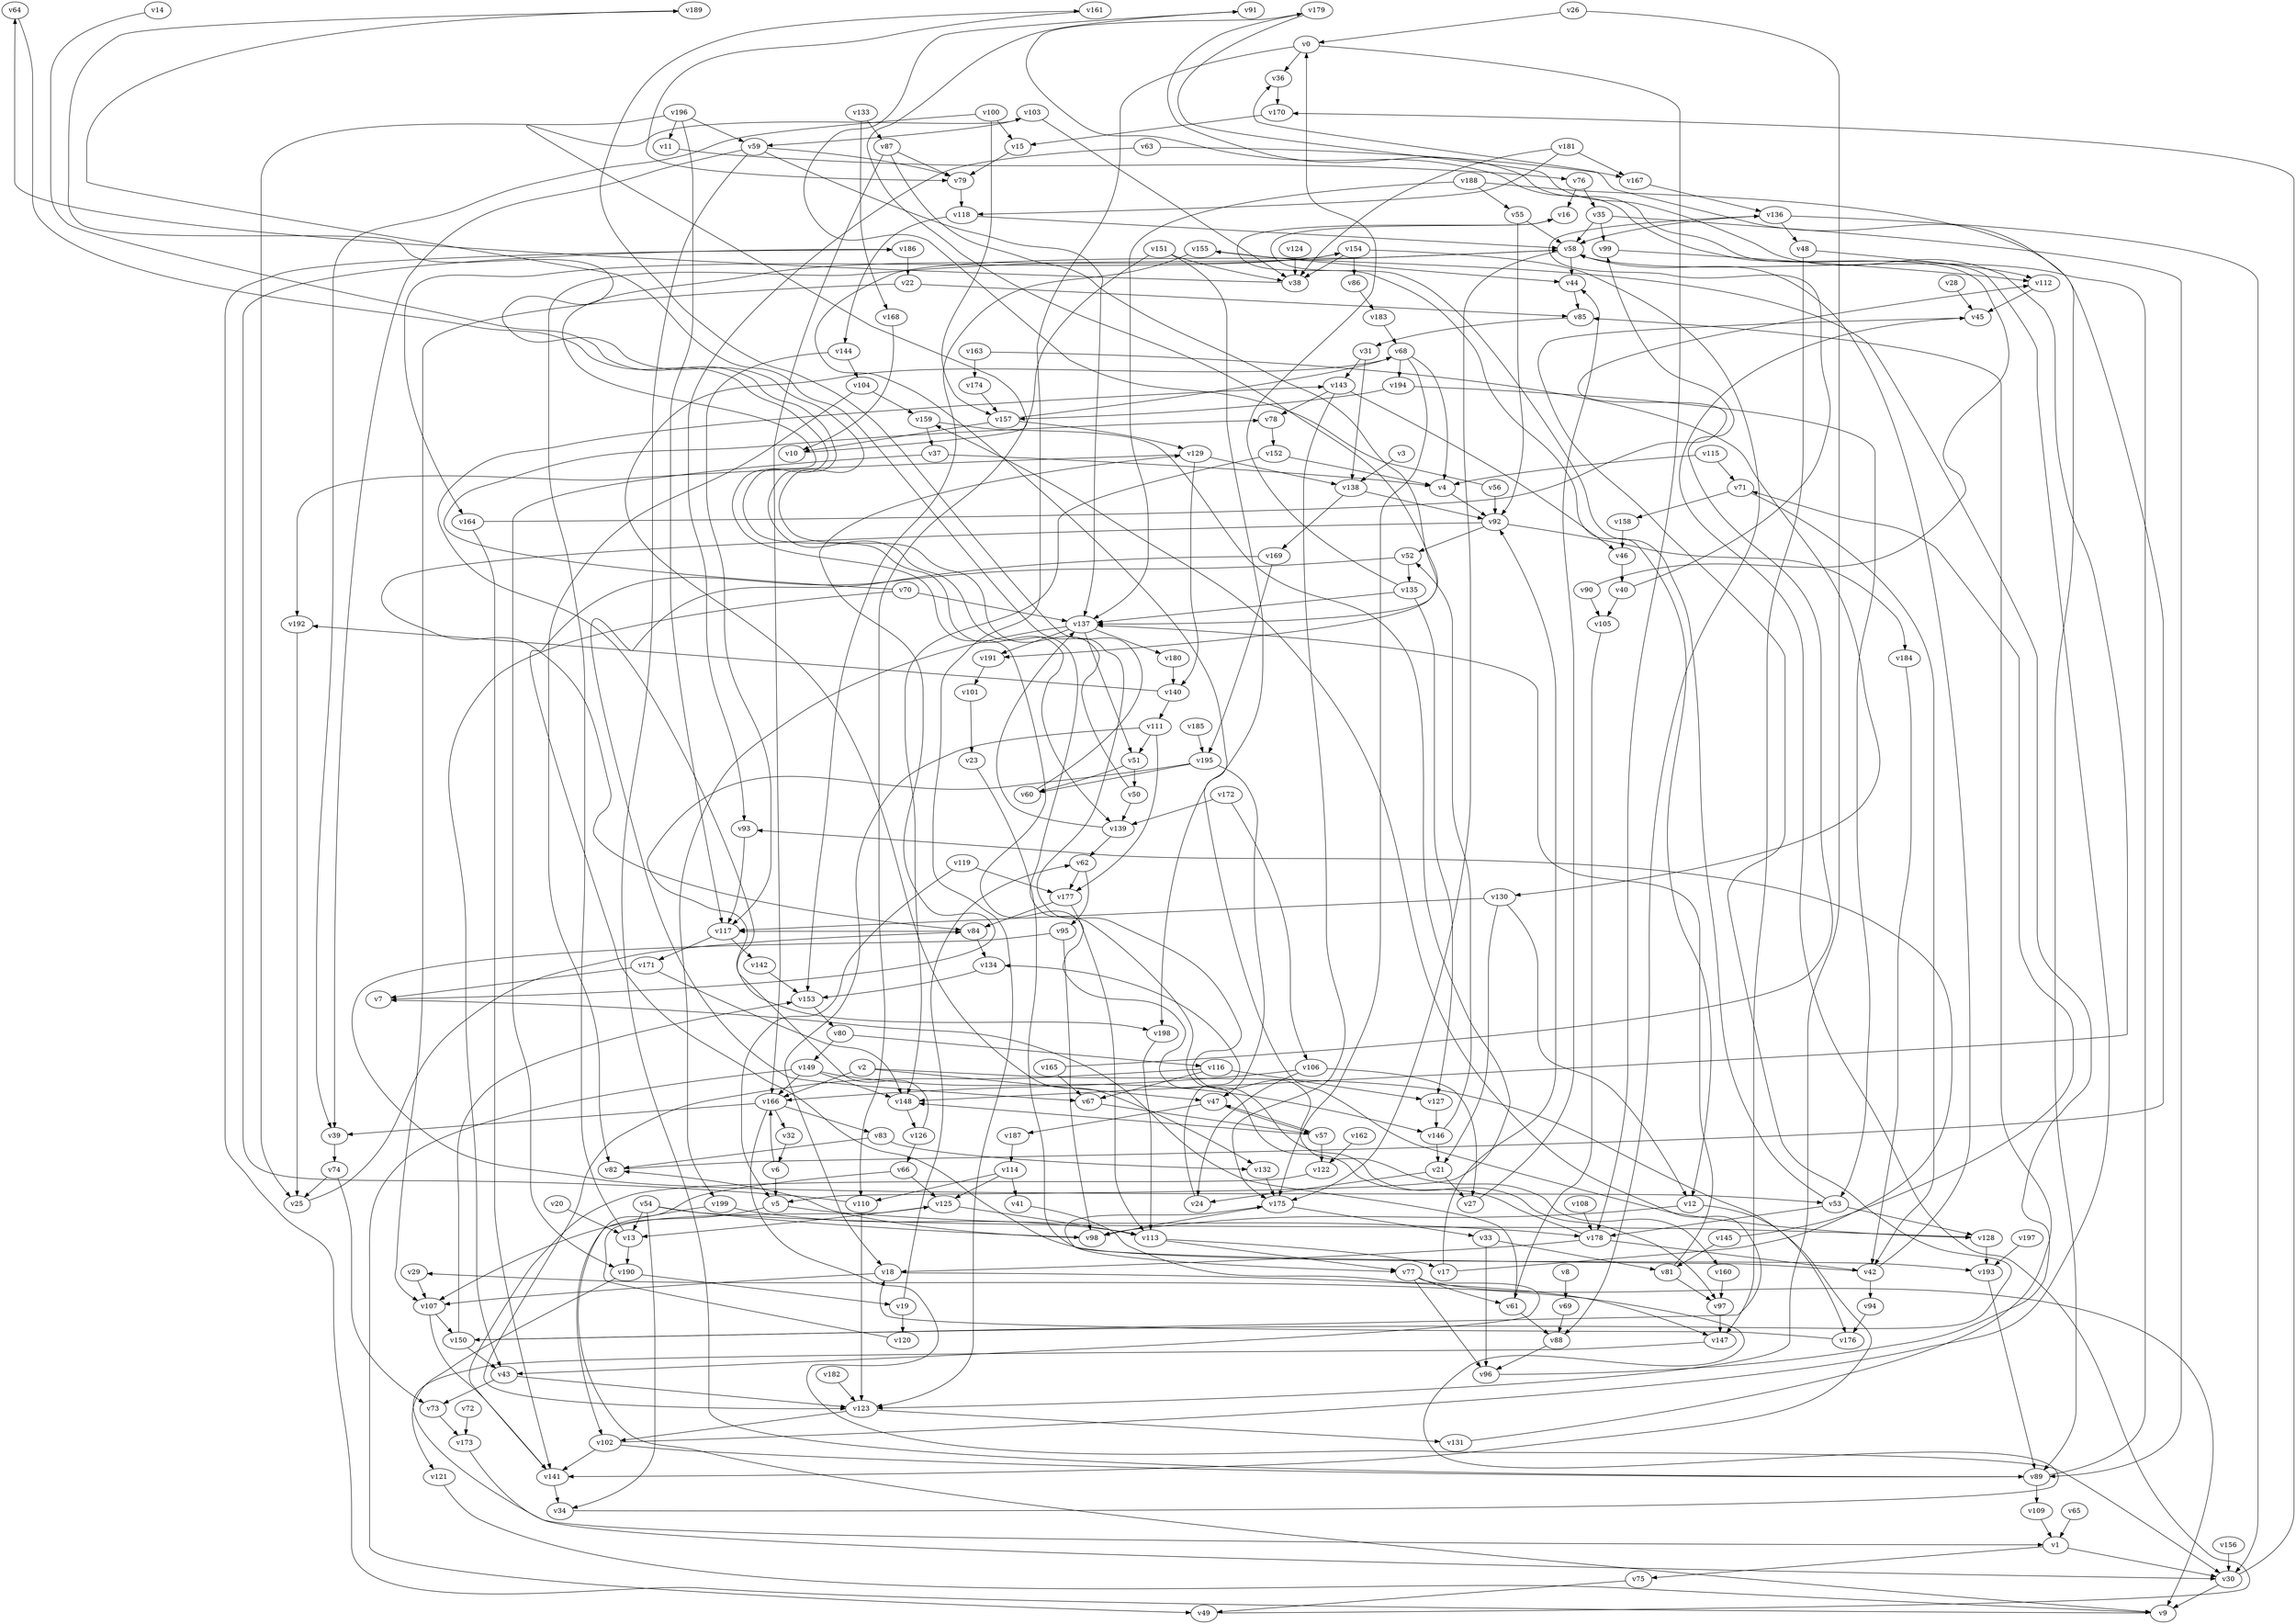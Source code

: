 // Benchmark game 289 - 200 vertices
// time_bound: 51
// targets: v79
digraph G {
    v0 [name="v0", player=0];
    v1 [name="v1", player=1];
    v2 [name="v2", player=0];
    v3 [name="v3", player=1];
    v4 [name="v4", player=1];
    v5 [name="v5", player=1];
    v6 [name="v6", player=1];
    v7 [name="v7", player=0];
    v8 [name="v8", player=0];
    v9 [name="v9", player=0];
    v10 [name="v10", player=1];
    v11 [name="v11", player=1];
    v12 [name="v12", player=0];
    v13 [name="v13", player=1];
    v14 [name="v14", player=0];
    v15 [name="v15", player=0];
    v16 [name="v16", player=0];
    v17 [name="v17", player=0];
    v18 [name="v18", player=0];
    v19 [name="v19", player=0];
    v20 [name="v20", player=0];
    v21 [name="v21", player=0];
    v22 [name="v22", player=0];
    v23 [name="v23", player=0];
    v24 [name="v24", player=1];
    v25 [name="v25", player=1];
    v26 [name="v26", player=0];
    v27 [name="v27", player=1];
    v28 [name="v28", player=0];
    v29 [name="v29", player=0];
    v30 [name="v30", player=1];
    v31 [name="v31", player=0];
    v32 [name="v32", player=1];
    v33 [name="v33", player=1];
    v34 [name="v34", player=0];
    v35 [name="v35", player=0];
    v36 [name="v36", player=1];
    v37 [name="v37", player=1];
    v38 [name="v38", player=0];
    v39 [name="v39", player=0];
    v40 [name="v40", player=1];
    v41 [name="v41", player=1];
    v42 [name="v42", player=0];
    v43 [name="v43", player=1];
    v44 [name="v44", player=1];
    v45 [name="v45", player=1];
    v46 [name="v46", player=0];
    v47 [name="v47", player=0];
    v48 [name="v48", player=0];
    v49 [name="v49", player=0];
    v50 [name="v50", player=1];
    v51 [name="v51", player=0];
    v52 [name="v52", player=0];
    v53 [name="v53", player=0];
    v54 [name="v54", player=1];
    v55 [name="v55", player=0];
    v56 [name="v56", player=1];
    v57 [name="v57", player=1];
    v58 [name="v58", player=0];
    v59 [name="v59", player=0];
    v60 [name="v60", player=1];
    v61 [name="v61", player=1];
    v62 [name="v62", player=0];
    v63 [name="v63", player=1];
    v64 [name="v64", player=0];
    v65 [name="v65", player=1];
    v66 [name="v66", player=0];
    v67 [name="v67", player=0];
    v68 [name="v68", player=1];
    v69 [name="v69", player=1];
    v70 [name="v70", player=1];
    v71 [name="v71", player=0];
    v72 [name="v72", player=1];
    v73 [name="v73", player=1];
    v74 [name="v74", player=0];
    v75 [name="v75", player=1];
    v76 [name="v76", player=1];
    v77 [name="v77", player=0];
    v78 [name="v78", player=1];
    v79 [name="v79", player=1, target=1];
    v80 [name="v80", player=1];
    v81 [name="v81", player=1];
    v82 [name="v82", player=0];
    v83 [name="v83", player=0];
    v84 [name="v84", player=1];
    v85 [name="v85", player=0];
    v86 [name="v86", player=0];
    v87 [name="v87", player=1];
    v88 [name="v88", player=0];
    v89 [name="v89", player=1];
    v90 [name="v90", player=1];
    v91 [name="v91", player=1];
    v92 [name="v92", player=0];
    v93 [name="v93", player=0];
    v94 [name="v94", player=1];
    v95 [name="v95", player=0];
    v96 [name="v96", player=1];
    v97 [name="v97", player=1];
    v98 [name="v98", player=0];
    v99 [name="v99", player=1];
    v100 [name="v100", player=1];
    v101 [name="v101", player=1];
    v102 [name="v102", player=0];
    v103 [name="v103", player=0];
    v104 [name="v104", player=1];
    v105 [name="v105", player=1];
    v106 [name="v106", player=0];
    v107 [name="v107", player=0];
    v108 [name="v108", player=1];
    v109 [name="v109", player=1];
    v110 [name="v110", player=1];
    v111 [name="v111", player=1];
    v112 [name="v112", player=0];
    v113 [name="v113", player=0];
    v114 [name="v114", player=0];
    v115 [name="v115", player=1];
    v116 [name="v116", player=1];
    v117 [name="v117", player=0];
    v118 [name="v118", player=1];
    v119 [name="v119", player=1];
    v120 [name="v120", player=0];
    v121 [name="v121", player=0];
    v122 [name="v122", player=1];
    v123 [name="v123", player=0];
    v124 [name="v124", player=1];
    v125 [name="v125", player=1];
    v126 [name="v126", player=0];
    v127 [name="v127", player=1];
    v128 [name="v128", player=1];
    v129 [name="v129", player=1];
    v130 [name="v130", player=0];
    v131 [name="v131", player=0];
    v132 [name="v132", player=1];
    v133 [name="v133", player=0];
    v134 [name="v134", player=1];
    v135 [name="v135", player=0];
    v136 [name="v136", player=1];
    v137 [name="v137", player=1];
    v138 [name="v138", player=1];
    v139 [name="v139", player=0];
    v140 [name="v140", player=0];
    v141 [name="v141", player=1];
    v142 [name="v142", player=0];
    v143 [name="v143", player=1];
    v144 [name="v144", player=0];
    v145 [name="v145", player=1];
    v146 [name="v146", player=0];
    v147 [name="v147", player=1];
    v148 [name="v148", player=1];
    v149 [name="v149", player=0];
    v150 [name="v150", player=0];
    v151 [name="v151", player=1];
    v152 [name="v152", player=0];
    v153 [name="v153", player=0];
    v154 [name="v154", player=0];
    v155 [name="v155", player=0];
    v156 [name="v156", player=0];
    v157 [name="v157", player=1];
    v158 [name="v158", player=1];
    v159 [name="v159", player=0];
    v160 [name="v160", player=0];
    v161 [name="v161", player=0];
    v162 [name="v162", player=1];
    v163 [name="v163", player=0];
    v164 [name="v164", player=1];
    v165 [name="v165", player=0];
    v166 [name="v166", player=1];
    v167 [name="v167", player=0];
    v168 [name="v168", player=0];
    v169 [name="v169", player=0];
    v170 [name="v170", player=0];
    v171 [name="v171", player=0];
    v172 [name="v172", player=0];
    v173 [name="v173", player=0];
    v174 [name="v174", player=0];
    v175 [name="v175", player=0];
    v176 [name="v176", player=1];
    v177 [name="v177", player=1];
    v178 [name="v178", player=0];
    v179 [name="v179", player=1];
    v180 [name="v180", player=1];
    v181 [name="v181", player=1];
    v182 [name="v182", player=1];
    v183 [name="v183", player=1];
    v184 [name="v184", player=0];
    v185 [name="v185", player=1];
    v186 [name="v186", player=1];
    v187 [name="v187", player=1];
    v188 [name="v188", player=0];
    v189 [name="v189", player=0];
    v190 [name="v190", player=1];
    v191 [name="v191", player=1];
    v192 [name="v192", player=0];
    v193 [name="v193", player=0];
    v194 [name="v194", player=0];
    v195 [name="v195", player=1];
    v196 [name="v196", player=1];
    v197 [name="v197", player=0];
    v198 [name="v198", player=1];
    v199 [name="v199", player=1];

    v0 -> v123;
    v1 -> v30;
    v2 -> v141 [constraint="t >= 2"];
    v3 -> v138;
    v4 -> v92;
    v5 -> v107;
    v6 -> v5;
    v7 -> v129 [constraint="t mod 3 == 0"];
    v8 -> v69;
    v9 -> v186 [constraint="t < 8"];
    v10 -> v103 [constraint="t < 8"];
    v11 -> v76 [constraint="t >= 4"];
    v12 -> v98;
    v13 -> v190;
    v14 -> v97 [constraint="t < 10"];
    v15 -> v79;
    v16 -> v12 [constraint="t >= 3"];
    v17 -> v93 [constraint="t >= 1"];
    v18 -> v107;
    v19 -> v62;
    v20 -> v13;
    v21 -> v27;
    v22 -> v107;
    v23 -> v77;
    v24 -> v134;
    v25 -> v84 [constraint="t < 5"];
    v26 -> v0;
    v27 -> v44;
    v28 -> v45;
    v29 -> v107;
    v30 -> v9;
    v31 -> v138;
    v32 -> v6;
    v33 -> v81;
    v34 -> v29 [constraint="t < 13"];
    v35 -> v89;
    v36 -> v170;
    v37 -> v190;
    v38 -> v64 [constraint="t < 5"];
    v39 -> v74;
    v40 -> v136 [constraint="t mod 4 == 3"];
    v41 -> v43 [constraint="t < 13"];
    v42 -> v175 [constraint="t >= 4"];
    v43 -> v73;
    v44 -> v85;
    v45 -> v150 [constraint="t mod 2 == 1"];
    v46 -> v40;
    v47 -> v187;
    v48 -> v112;
    v49 -> v45 [constraint="t mod 4 == 1"];
    v50 -> v189 [constraint="t < 13"];
    v51 -> v50;
    v52 -> v193 [constraint="t >= 2"];
    v53 -> v16 [constraint="t mod 4 == 1"];
    v54 -> v98;
    v55 -> v92;
    v56 -> v91 [constraint="t >= 2"];
    v57 -> v148 [constraint="t < 10"];
    v58 -> v128 [constraint="t >= 3"];
    v59 -> v79;
    v60 -> v161 [constraint="t >= 5"];
    v61 -> v7 [constraint="t mod 4 == 0"];
    v62 -> v95;
    v63 -> v93;
    v64 -> v139 [constraint="t < 10"];
    v65 -> v1;
    v66 -> v9 [constraint="t mod 3 == 2"];
    v67 -> v57 [constraint="t >= 2"];
    v68 -> v132 [constraint="t mod 3 == 1"];
    v69 -> v88;
    v70 -> v78 [constraint="t mod 2 == 0"];
    v71 -> v158;
    v72 -> v173;
    v73 -> v173;
    v74 -> v73;
    v75 -> v49;
    v76 -> v16;
    v77 -> v9;
    v78 -> v152;
    v79 -> v118;
    v80 -> v116;
    v81 -> v97;
    v82 -> v36 [constraint="t < 8"];
    v83 -> v132;
    v84 -> v117 [constraint="t < 12"];
    v85 -> v31;
    v86 -> v183;
    v87 -> v137 [constraint="t < 7"];
    v88 -> v96;
    v89 -> v109;
    v90 -> v179 [constraint="t mod 2 == 1"];
    v91 -> v191 [constraint="t mod 2 == 1"];
    v92 -> v84 [constraint="t >= 4"];
    v93 -> v117;
    v94 -> v176;
    v95 -> v53 [constraint="t >= 2"];
    v96 -> v155 [constraint="t >= 3"];
    v97 -> v147;
    v98 -> v82 [constraint="t mod 2 == 0"];
    v99 -> v112 [constraint="t >= 4"];
    v100 -> v15;
    v101 -> v23;
    v102 -> v179 [constraint="t >= 4"];
    v103 -> v59;
    v104 -> v82;
    v105 -> v61;
    v106 -> v24;
    v107 -> v141;
    v108 -> v178;
    v109 -> v1;
    v110 -> v186 [constraint="t >= 1"];
    v111 -> v18;
    v112 -> v45;
    v113 -> v77;
    v114 -> v41;
    v115 -> v4;
    v116 -> v123 [constraint="t mod 3 == 0"];
    v117 -> v142;
    v118 -> v144;
    v119 -> v5;
    v120 -> v125 [constraint="t mod 5 == 4"];
    v121 -> v9;
    v122 -> v141 [constraint="t >= 4"];
    v123 -> v131;
    v124 -> v38;
    v125 -> v13;
    v126 -> v143 [constraint="t mod 2 == 0"];
    v127 -> v146;
    v128 -> v193;
    v129 -> v192;
    v130 -> v21;
    v131 -> v85;
    v132 -> v175;
    v133 -> v87;
    v134 -> v153;
    v135 -> v0;
    v136 -> v48;
    v137 -> v191;
    v138 -> v92;
    v139 -> v137;
    v140 -> v192 [constraint="t < 7"];
    v141 -> v34;
    v142 -> v153;
    v143 -> v175;
    v144 -> v104;
    v145 -> v71 [constraint="t >= 4"];
    v146 -> v21;
    v147 -> v1 [constraint="t mod 5 == 4"];
    v148 -> v126;
    v149 -> v49;
    v150 -> v159 [constraint="t < 6"];
    v151 -> v198;
    v152 -> v4;
    v153 -> v80;
    v154 -> v164;
    v155 -> v44;
    v156 -> v30;
    v157 -> v68;
    v158 -> v46;
    v159 -> v5 [constraint="t < 15"];
    v160 -> v97;
    v161 -> v79 [constraint="t < 12"];
    v162 -> v122;
    v163 -> v130 [constraint="t < 8"];
    v164 -> v112 [constraint="t < 9"];
    v165 -> v99 [constraint="t mod 4 == 1"];
    v166 -> v30 [constraint="t >= 1"];
    v167 -> v136;
    v168 -> v10;
    v169 -> v67 [constraint="t mod 5 == 0"];
    v170 -> v15;
    v171 -> v7;
    v172 -> v139;
    v173 -> v30 [constraint="t >= 5"];
    v174 -> v157;
    v175 -> v33;
    v176 -> v18 [constraint="t >= 3"];
    v177 -> v84;
    v178 -> v154 [constraint="t >= 1"];
    v179 -> v148 [constraint="t mod 5 == 2"];
    v180 -> v140;
    v181 -> v118 [constraint="t mod 3 == 0"];
    v182 -> v123;
    v183 -> v68;
    v184 -> v42;
    v185 -> v195;
    v186 -> v22;
    v187 -> v114;
    v188 -> v89;
    v189 -> v160 [constraint="t mod 3 == 2"];
    v190 -> v19;
    v191 -> v101;
    v192 -> v25;
    v193 -> v89;
    v194 -> v157;
    v195 -> v198 [constraint="t mod 2 == 0"];
    v196 -> v117;
    v197 -> v193;
    v198 -> v113;
    v199 -> v102;
    v52 -> v135;
    v68 -> v175;
    v196 -> v25;
    v199 -> v113;
    v181 -> v167;
    v2 -> v47;
    v57 -> v122;
    v100 -> v157;
    v171 -> v148;
    v145 -> v81;
    v129 -> v138;
    v140 -> v111;
    v114 -> v110;
    v0 -> v178;
    v26 -> v123;
    v58 -> v44;
    v6 -> v166;
    v138 -> v169;
    v42 -> v94;
    v149 -> v148;
    v43 -> v123;
    v110 -> v123;
    v125 -> v113;
    v68 -> v194;
    v13 -> v58;
    v111 -> v177;
    v48 -> v147;
    v196 -> v11;
    v154 -> v86;
    v57 -> v47;
    v106 -> v27;
    v169 -> v195;
    v54 -> v34;
    v136 -> v58;
    v166 -> v32;
    v37 -> v4;
    v1 -> v75;
    v154 -> v38;
    v172 -> v106;
    v149 -> v166;
    v149 -> v146;
    v196 -> v59;
    v137 -> v180;
    v70 -> v137;
    v59 -> v137;
    v74 -> v25;
    v175 -> v98;
    v0 -> v36;
    v83 -> v82;
    v50 -> v139;
    v129 -> v140;
    v89 -> v58;
    v77 -> v96;
    v102 -> v89;
    v114 -> v125;
    v157 -> v10;
    v116 -> v127;
    v63 -> v167;
    v143 -> v78;
    v51 -> v60;
    v100 -> v39;
    v5 -> v178;
    v188 -> v55;
    v59 -> v39;
    v150 -> v153;
    v58 -> v175;
    v159 -> v37;
    v56 -> v92;
    v84 -> v134;
    v137 -> v199;
    v66 -> v125;
    v155 -> v153;
    v116 -> v67;
    v103 -> v38;
    v146 -> v52;
    v54 -> v13;
    v35 -> v99;
    v115 -> v71;
    v139 -> v62;
    v62 -> v177;
    v102 -> v141;
    v33 -> v96;
    v17 -> v92;
    v87 -> v166;
    v42 -> v58;
    v177 -> v113;
    v135 -> v137;
    v181 -> v38;
    v151 -> v38;
    v40 -> v105;
    v163 -> v174;
    v104 -> v159;
    v12 -> v176;
    v30 -> v170;
    v136 -> v30;
    v77 -> v61;
    v68 -> v4;
    v53 -> v178;
    v107 -> v150;
    v130 -> v12;
    v123 -> v102;
    v59 -> v89;
    v164 -> v141;
    v35 -> v58;
    v61 -> v88;
    v118 -> v58;
    v47 -> v57;
    v18 -> v147;
    v92 -> v52;
    v19 -> v120;
    v166 -> v83;
    v150 -> v43;
    v126 -> v66;
    v143 -> v46;
    v151 -> v110;
    v178 -> v18;
    v157 -> v129;
    v92 -> v184;
    v76 -> v35;
    v194 -> v53;
    v113 -> v17;
    v144 -> v117;
    v55 -> v58;
    v21 -> v24;
    v154 -> v88;
    v53 -> v128;
    v152 -> v148;
    v195 -> v47;
    v70 -> v43;
    v90 -> v105;
    v166 -> v39;
    v165 -> v67;
    v81 -> v137;
    v31 -> v143;
    v106 -> v166;
    v80 -> v149;
    v111 -> v51;
    v178 -> v42;
    v2 -> v166;
    v71 -> v42;
    v195 -> v60;
    v130 -> v117;
    v22 -> v85;
    v95 -> v98;
    v133 -> v168;
    v190 -> v121;
    v119 -> v177;
    v188 -> v137;
    v117 -> v171;
    v54 -> v128;
    v87 -> v79;
    v135 -> v127;
    v137 -> v51;
}
